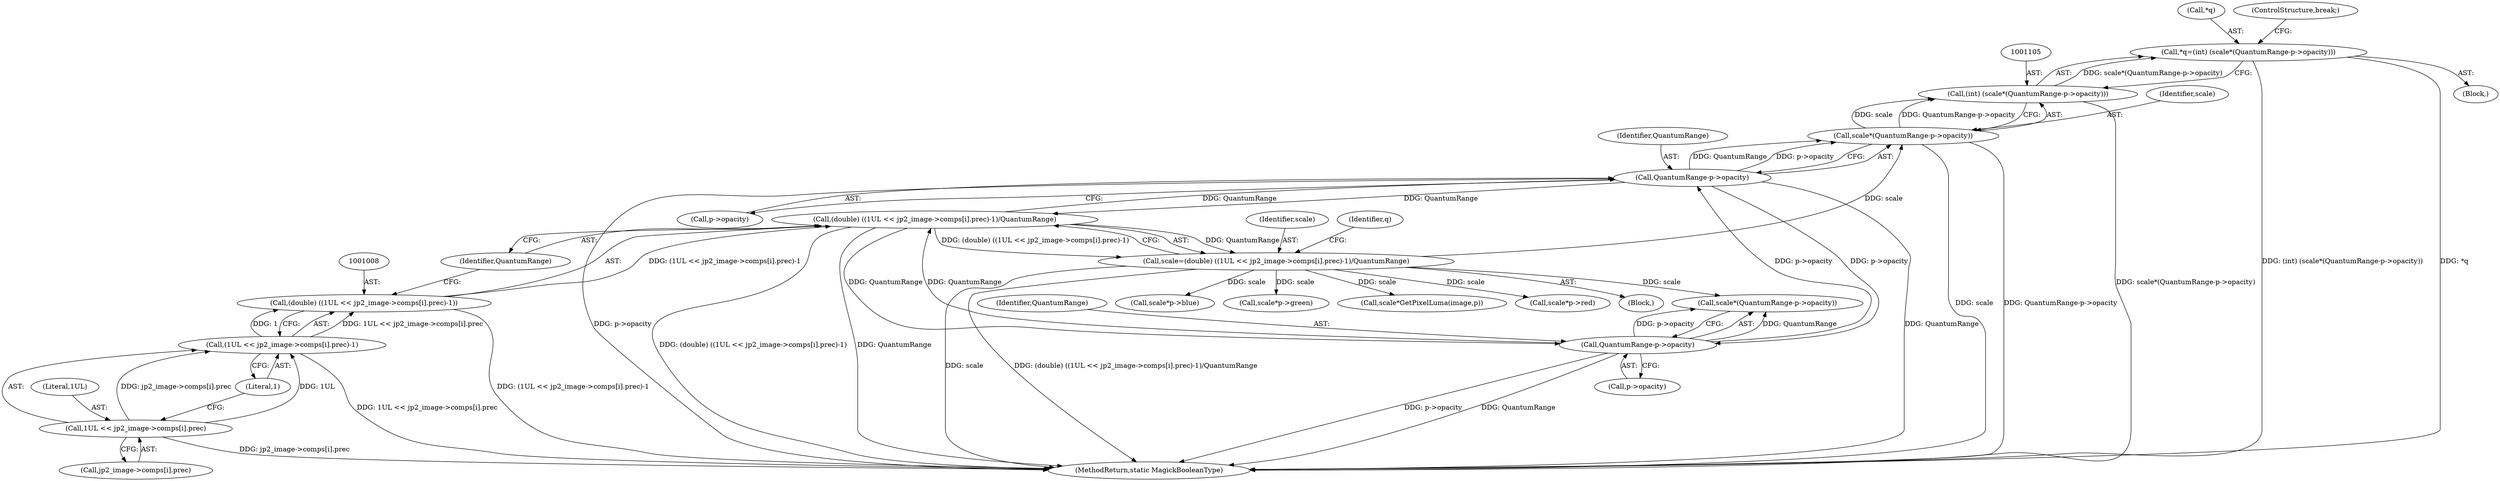 digraph "0_ImageMagick_3d5ac8c20846871f1eb3068b65f93da7cd33bfd0_0@pointer" {
"1001101" [label="(Call,*q=(int) (scale*(QuantumRange-p->opacity)))"];
"1001104" [label="(Call,(int) (scale*(QuantumRange-p->opacity)))"];
"1001106" [label="(Call,scale*(QuantumRange-p->opacity))"];
"1001004" [label="(Call,scale=(double) ((1UL << jp2_image->comps[i].prec)-1)/QuantumRange)"];
"1001006" [label="(Call,(double) ((1UL << jp2_image->comps[i].prec)-1)/QuantumRange)"];
"1001007" [label="(Call,(double) ((1UL << jp2_image->comps[i].prec)-1))"];
"1001009" [label="(Call,(1UL << jp2_image->comps[i].prec)-1)"];
"1001010" [label="(Call,1UL << jp2_image->comps[i].prec)"];
"1001108" [label="(Call,QuantumRange-p->opacity)"];
"1001147" [label="(Call,QuantumRange-p->opacity)"];
"1001119" [label="(Call,scale*p->green)"];
"1001007" [label="(Call,(double) ((1UL << jp2_image->comps[i].prec)-1))"];
"1001102" [label="(Call,*q)"];
"1001011" [label="(Literal,1UL)"];
"1001077" [label="(Call,scale*GetPixelLuma(image,p))"];
"1001100" [label="(Block,)"];
"1001009" [label="(Call,(1UL << jp2_image->comps[i].prec)-1)"];
"1001004" [label="(Call,scale=(double) ((1UL << jp2_image->comps[i].prec)-1)/QuantumRange)"];
"1001005" [label="(Identifier,scale)"];
"1001145" [label="(Call,scale*(QuantumRange-p->opacity))"];
"1001110" [label="(Call,p->opacity)"];
"1001020" [label="(Identifier,QuantumRange)"];
"1001147" [label="(Call,QuantumRange-p->opacity)"];
"1001088" [label="(Call,scale*p->red)"];
"1001297" [label="(MethodReturn,static MagickBooleanType)"];
"1001001" [label="(Block,)"];
"1001019" [label="(Literal,1)"];
"1001010" [label="(Call,1UL << jp2_image->comps[i].prec)"];
"1001113" [label="(ControlStructure,break;)"];
"1001104" [label="(Call,(int) (scale*(QuantumRange-p->opacity)))"];
"1001012" [label="(Call,jp2_image->comps[i].prec)"];
"1001108" [label="(Call,QuantumRange-p->opacity)"];
"1001022" [label="(Identifier,q)"];
"1001106" [label="(Call,scale*(QuantumRange-p->opacity))"];
"1001132" [label="(Call,scale*p->blue)"];
"1001107" [label="(Identifier,scale)"];
"1001006" [label="(Call,(double) ((1UL << jp2_image->comps[i].prec)-1)/QuantumRange)"];
"1001101" [label="(Call,*q=(int) (scale*(QuantumRange-p->opacity)))"];
"1001109" [label="(Identifier,QuantumRange)"];
"1001149" [label="(Call,p->opacity)"];
"1001148" [label="(Identifier,QuantumRange)"];
"1001101" -> "1001100"  [label="AST: "];
"1001101" -> "1001104"  [label="CFG: "];
"1001102" -> "1001101"  [label="AST: "];
"1001104" -> "1001101"  [label="AST: "];
"1001113" -> "1001101"  [label="CFG: "];
"1001101" -> "1001297"  [label="DDG: (int) (scale*(QuantumRange-p->opacity))"];
"1001101" -> "1001297"  [label="DDG: *q"];
"1001104" -> "1001101"  [label="DDG: scale*(QuantumRange-p->opacity)"];
"1001104" -> "1001106"  [label="CFG: "];
"1001105" -> "1001104"  [label="AST: "];
"1001106" -> "1001104"  [label="AST: "];
"1001104" -> "1001297"  [label="DDG: scale*(QuantumRange-p->opacity)"];
"1001106" -> "1001104"  [label="DDG: scale"];
"1001106" -> "1001104"  [label="DDG: QuantumRange-p->opacity"];
"1001106" -> "1001108"  [label="CFG: "];
"1001107" -> "1001106"  [label="AST: "];
"1001108" -> "1001106"  [label="AST: "];
"1001106" -> "1001297"  [label="DDG: QuantumRange-p->opacity"];
"1001106" -> "1001297"  [label="DDG: scale"];
"1001004" -> "1001106"  [label="DDG: scale"];
"1001108" -> "1001106"  [label="DDG: QuantumRange"];
"1001108" -> "1001106"  [label="DDG: p->opacity"];
"1001004" -> "1001001"  [label="AST: "];
"1001004" -> "1001006"  [label="CFG: "];
"1001005" -> "1001004"  [label="AST: "];
"1001006" -> "1001004"  [label="AST: "];
"1001022" -> "1001004"  [label="CFG: "];
"1001004" -> "1001297"  [label="DDG: scale"];
"1001004" -> "1001297"  [label="DDG: (double) ((1UL << jp2_image->comps[i].prec)-1)/QuantumRange"];
"1001006" -> "1001004"  [label="DDG: (double) ((1UL << jp2_image->comps[i].prec)-1)"];
"1001006" -> "1001004"  [label="DDG: QuantumRange"];
"1001004" -> "1001077"  [label="DDG: scale"];
"1001004" -> "1001088"  [label="DDG: scale"];
"1001004" -> "1001119"  [label="DDG: scale"];
"1001004" -> "1001132"  [label="DDG: scale"];
"1001004" -> "1001145"  [label="DDG: scale"];
"1001006" -> "1001020"  [label="CFG: "];
"1001007" -> "1001006"  [label="AST: "];
"1001020" -> "1001006"  [label="AST: "];
"1001006" -> "1001297"  [label="DDG: (double) ((1UL << jp2_image->comps[i].prec)-1)"];
"1001006" -> "1001297"  [label="DDG: QuantumRange"];
"1001007" -> "1001006"  [label="DDG: (1UL << jp2_image->comps[i].prec)-1"];
"1001108" -> "1001006"  [label="DDG: QuantumRange"];
"1001147" -> "1001006"  [label="DDG: QuantumRange"];
"1001006" -> "1001108"  [label="DDG: QuantumRange"];
"1001006" -> "1001147"  [label="DDG: QuantumRange"];
"1001007" -> "1001009"  [label="CFG: "];
"1001008" -> "1001007"  [label="AST: "];
"1001009" -> "1001007"  [label="AST: "];
"1001020" -> "1001007"  [label="CFG: "];
"1001007" -> "1001297"  [label="DDG: (1UL << jp2_image->comps[i].prec)-1"];
"1001009" -> "1001007"  [label="DDG: 1UL << jp2_image->comps[i].prec"];
"1001009" -> "1001007"  [label="DDG: 1"];
"1001009" -> "1001019"  [label="CFG: "];
"1001010" -> "1001009"  [label="AST: "];
"1001019" -> "1001009"  [label="AST: "];
"1001009" -> "1001297"  [label="DDG: 1UL << jp2_image->comps[i].prec"];
"1001010" -> "1001009"  [label="DDG: 1UL"];
"1001010" -> "1001009"  [label="DDG: jp2_image->comps[i].prec"];
"1001010" -> "1001012"  [label="CFG: "];
"1001011" -> "1001010"  [label="AST: "];
"1001012" -> "1001010"  [label="AST: "];
"1001019" -> "1001010"  [label="CFG: "];
"1001010" -> "1001297"  [label="DDG: jp2_image->comps[i].prec"];
"1001108" -> "1001110"  [label="CFG: "];
"1001109" -> "1001108"  [label="AST: "];
"1001110" -> "1001108"  [label="AST: "];
"1001108" -> "1001297"  [label="DDG: QuantumRange"];
"1001108" -> "1001297"  [label="DDG: p->opacity"];
"1001147" -> "1001108"  [label="DDG: p->opacity"];
"1001108" -> "1001147"  [label="DDG: p->opacity"];
"1001147" -> "1001145"  [label="AST: "];
"1001147" -> "1001149"  [label="CFG: "];
"1001148" -> "1001147"  [label="AST: "];
"1001149" -> "1001147"  [label="AST: "];
"1001145" -> "1001147"  [label="CFG: "];
"1001147" -> "1001297"  [label="DDG: QuantumRange"];
"1001147" -> "1001297"  [label="DDG: p->opacity"];
"1001147" -> "1001145"  [label="DDG: QuantumRange"];
"1001147" -> "1001145"  [label="DDG: p->opacity"];
}

